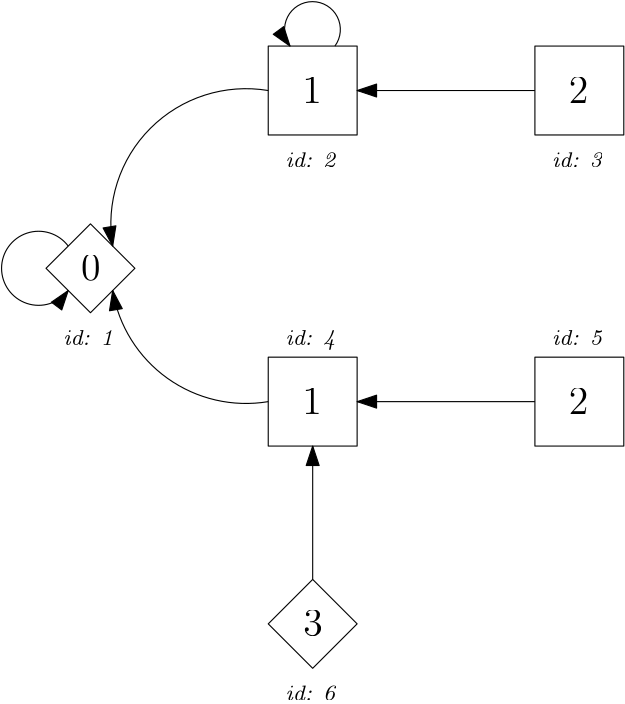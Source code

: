 <?xml version="1.0"?>
<!DOCTYPE ipe SYSTEM "ipe.dtd">
<ipe version="70206" creator="Ipe 7.2.6">
<info created="D:20170327203743" modified="D:20170327203743"/>
<ipestyle name="basic">
<symbol name="arrow/arc(spx)">
<path stroke="sym-stroke" fill="sym-stroke" pen="sym-pen">
0 0 m
-1 0.333 l
-1 -0.333 l
h
</path>
</symbol>
<symbol name="arrow/farc(spx)">
<path stroke="sym-stroke" fill="white" pen="sym-pen">
0 0 m
-1 0.333 l
-1 -0.333 l
h
</path>
</symbol>
<symbol name="arrow/ptarc(spx)">
<path stroke="sym-stroke" fill="sym-stroke" pen="sym-pen">
0 0 m
-1 0.333 l
-0.8 0 l
-1 -0.333 l
h
</path>
</symbol>
<symbol name="arrow/fptarc(spx)">
<path stroke="sym-stroke" fill="white" pen="sym-pen">
0 0 m
-1 0.333 l
-0.8 0 l
-1 -0.333 l
h
</path>
</symbol>
<symbol name="mark/circle(sx)" transformations="translations">
<path fill="sym-stroke">
0.6 0 0 0.6 0 0 e
0.4 0 0 0.4 0 0 e
</path>
</symbol>
<symbol name="mark/disk(sx)" transformations="translations">
<path fill="sym-stroke">
0.6 0 0 0.6 0 0 e
</path>
</symbol>
<symbol name="mark/fdisk(sfx)" transformations="translations">
<group>
<path fill="sym-fill">
0.5 0 0 0.5 0 0 e
</path>
<path fill="sym-stroke" fillrule="eofill">
0.6 0 0 0.6 0 0 e
0.4 0 0 0.4 0 0 e
</path>
</group>
</symbol>
<symbol name="mark/box(sx)" transformations="translations">
<path fill="sym-stroke" fillrule="eofill">
-0.6 -0.6 m
0.6 -0.6 l
0.6 0.6 l
-0.6 0.6 l
h
-0.4 -0.4 m
0.4 -0.4 l
0.4 0.4 l
-0.4 0.4 l
h
</path>
</symbol>
<symbol name="mark/square(sx)" transformations="translations">
<path fill="sym-stroke">
-0.6 -0.6 m
0.6 -0.6 l
0.6 0.6 l
-0.6 0.6 l
h
</path>
</symbol>
<symbol name="mark/fsquare(sfx)" transformations="translations">
<group>
<path fill="sym-fill">
-0.5 -0.5 m
0.5 -0.5 l
0.5 0.5 l
-0.5 0.5 l
h
</path>
<path fill="sym-stroke" fillrule="eofill">
-0.6 -0.6 m
0.6 -0.6 l
0.6 0.6 l
-0.6 0.6 l
h
-0.4 -0.4 m
0.4 -0.4 l
0.4 0.4 l
-0.4 0.4 l
h
</path>
</group>
</symbol>
<symbol name="mark/cross(sx)" transformations="translations">
<group>
<path fill="sym-stroke">
-0.43 -0.57 m
0.57 0.43 l
0.43 0.57 l
-0.57 -0.43 l
h
</path>
<path fill="sym-stroke">
-0.43 0.57 m
0.57 -0.43 l
0.43 -0.57 l
-0.57 0.43 l
h
</path>
</group>
</symbol>
<symbol name="arrow/fnormal(spx)">
<path stroke="sym-stroke" fill="white" pen="sym-pen">
0 0 m
-1 0.333 l
-1 -0.333 l
h
</path>
</symbol>
<symbol name="arrow/pointed(spx)">
<path stroke="sym-stroke" fill="sym-stroke" pen="sym-pen">
0 0 m
-1 0.333 l
-0.8 0 l
-1 -0.333 l
h
</path>
</symbol>
<symbol name="arrow/fpointed(spx)">
<path stroke="sym-stroke" fill="white" pen="sym-pen">
0 0 m
-1 0.333 l
-0.8 0 l
-1 -0.333 l
h
</path>
</symbol>
<symbol name="arrow/linear(spx)">
<path stroke="sym-stroke" pen="sym-pen">
-1 0.333 m
0 0 l
-1 -0.333 l
</path>
</symbol>
<symbol name="arrow/fdouble(spx)">
<path stroke="sym-stroke" fill="white" pen="sym-pen">
0 0 m
-1 0.333 l
-1 -0.333 l
h
-1 0 m
-2 0.333 l
-2 -0.333 l
h
</path>
</symbol>
<symbol name="arrow/double(spx)">
<path stroke="sym-stroke" fill="sym-stroke" pen="sym-pen">
0 0 m
-1 0.333 l
-1 -0.333 l
h
-1 0 m
-2 0.333 l
-2 -0.333 l
h
</path>
</symbol>
<pen name="heavier" value="0.8"/>
<pen name="fat" value="1.2"/>
<pen name="ultrafat" value="2"/>
<symbolsize name="large" value="5"/>
<symbolsize name="small" value="2"/>
<symbolsize name="tiny" value="1.1"/>
<arrowsize name="large" value="10"/>
<arrowsize name="small" value="5"/>
<arrowsize name="tiny" value="3"/>
<color name="red" value="1 0 0"/>
<color name="green" value="0 1 0"/>
<color name="blue" value="0 0 1"/>
<color name="yellow" value="1 1 0"/>
<color name="orange" value="1 0.647 0"/>
<color name="gold" value="1 0.843 0"/>
<color name="purple" value="0.627 0.125 0.941"/>
<color name="gray" value="0.745"/>
<color name="brown" value="0.647 0.165 0.165"/>
<color name="navy" value="0 0 0.502"/>
<color name="pink" value="1 0.753 0.796"/>
<color name="seagreen" value="0.18 0.545 0.341"/>
<color name="turquoise" value="0.251 0.878 0.816"/>
<color name="violet" value="0.933 0.51 0.933"/>
<color name="darkblue" value="0 0 0.545"/>
<color name="darkcyan" value="0 0.545 0.545"/>
<color name="darkgray" value="0.663"/>
<color name="darkgreen" value="0 0.392 0"/>
<color name="darkmagenta" value="0.545 0 0.545"/>
<color name="darkorange" value="1 0.549 0"/>
<color name="darkred" value="0.545 0 0"/>
<color name="lightblue" value="0.678 0.847 0.902"/>
<color name="lightcyan" value="0.878 1 1"/>
<color name="lightgray" value="0.827"/>
<color name="lightgreen" value="0.565 0.933 0.565"/>
<color name="lightyellow" value="1 1 0.878"/>
<dashstyle name="dashed" value="[4] 0"/>
<dashstyle name="dotted" value="[1 3] 0"/>
<dashstyle name="dash dotted" value="[4 2 1 2] 0"/>
<dashstyle name="dash dot dotted" value="[4 2 1 2 1 2] 0"/>
<textsize name="large" value="\large"/>
<textsize name="Large" value="\Large"/>
<textsize name="LARGE" value="\LARGE"/>
<textsize name="huge" value="\huge"/>
<textsize name="Huge" value="\Huge"/>
<textsize name="small" value="\small"/>
<textsize name="footnote" value="\footnotesize"/>
<textsize name="tiny" value="\tiny"/>
<textstyle name="center" begin="\begin{center}" end="\end{center}"/>
<textstyle name="itemize" begin="\begin{itemize}" end="\end{itemize}"/>
<textstyle name="item" begin="\begin{itemize}\item{}" end="\end{itemize}"/>
<gridsize name="4 pts" value="4"/>
<gridsize name="8 pts (~3 mm)" value="8"/>
<gridsize name="16 pts (~6 mm)" value="16"/>
<gridsize name="32 pts (~12 mm)" value="32"/>
<gridsize name="10 pts (~3.5 mm)" value="10"/>
<gridsize name="20 pts (~7 mm)" value="20"/>
<gridsize name="14 pts (~5 mm)" value="14"/>
<gridsize name="28 pts (~10 mm)" value="28"/>
<gridsize name="56 pts (~20 mm)" value="56"/>
<anglesize name="90 deg" value="90"/>
<anglesize name="60 deg" value="60"/>
<anglesize name="45 deg" value="45"/>
<anglesize name="30 deg" value="30"/>
<anglesize name="22.5 deg" value="22.5"/>
<opacity name="10%" value="0.1"/>
<opacity name="30%" value="0.3"/>
<opacity name="50%" value="0.5"/>
<opacity name="75%" value="0.75"/>
<tiling name="falling" angle="-60" step="4" width="1"/>
<tiling name="rising" angle="30" step="4" width="1"/>
</ipestyle>
<page>
<layer name="alpha"/>
<view layers="alpha" active="alpha"/>
<path layer="alpha" matrix="1 0 0 1 -144 -48" stroke="black">
208 768 m
192 752 l
208 736 l
224 752 l
h
</path>
<text matrix="1 0 0 1 -13.103 -52.303" transformations="translations" pos="73.7103 751.821" stroke="black" type="label" width="7.024" height="9.245" depth="0" valign="baseline" size="Large" style="math">0</text>
<path matrix="1 0 0 1 64 16" stroke="black">
64 768 m
64 736 l
96 736 l
96 768 l
h
</path>
<text matrix="1 0 0 1 66.51 11.697" transformations="translations" pos="73.7103 751.821" stroke="black" type="label" width="7.024" height="9.245" depth="0" valign="baseline" size="Large" style="math">1</text>
<text matrix="1 0 0 1 70.172 -43.579" transformations="translations" pos="64 784" stroke="black" type="label" width="17.927" height="5.535" depth="0" valign="baseline" size="footnote">\it id: 2</text>
<path matrix="1 0 0 1 64 -96" stroke="black">
64 768 m
64 736 l
96 736 l
96 768 l
h
</path>
<text matrix="1 0 0 1 66.51 -100.303" transformations="translations" pos="73.7103 751.821" stroke="black" type="label" width="7.024" height="9.245" depth="0" valign="baseline" size="Large" style="math">1</text>
<text matrix="1 0 0 1 70.172 -107.579" transformations="translations" pos="64 784" stroke="black" type="label" width="17.927" height="5.535" depth="1.55" valign="baseline" size="footnote">\it id: 4</text>
<path matrix="1 0 0 1 160 16" stroke="black">
64 768 m
64 736 l
96 736 l
96 768 l
h
</path>
<text matrix="1 0 0 1 162.51 11.697" transformations="translations" pos="73.7103 751.821" stroke="black" type="label" width="7.024" height="9.245" depth="0" valign="baseline" size="Large" style="math">2</text>
<text matrix="1 0 0 1 166.172 -43.579" transformations="translations" pos="64 784" stroke="black" type="label" width="17.927" height="5.535" depth="0" valign="baseline" size="footnote">\it id: 3</text>
<path matrix="1 0 0 1 160 -96" stroke="black">
64 768 m
64 736 l
96 736 l
96 768 l
h
</path>
<text matrix="1 0 0 1 162.51 -100.303" transformations="translations" pos="73.7103 751.821" stroke="black" type="label" width="7.024" height="9.245" depth="0" valign="baseline" size="Large" style="math">2</text>
<path matrix="1 0 0 1 -64 -176" stroke="black">
208 768 m
192 752 l
208 736 l
224 752 l
h
</path>
<text matrix="1 0 0 1 66.897 -180.303" transformations="translations" pos="73.7103 751.821" stroke="black" type="label" width="7.024" height="9.245" depth="0" valign="baseline" size="Large" style="math">3</text>
<text matrix="1 0 0 1 70.172 -235.579" transformations="translations" pos="64 784" stroke="black" type="label" width="17.927" height="5.535" depth="0" valign="baseline" size="footnote">\it id: 6</text>
<text matrix="1 0 0 1 -9.828 -107.579" transformations="translations" pos="64 784" stroke="black" type="label" width="17.927" height="5.535" depth="0" valign="baseline" size="footnote">\it id: 1</text>
<text matrix="1 0 0 1 166.172 -107.579" transformations="translations" pos="64 784" stroke="black" type="label" width="17.927" height="5.535" depth="0" valign="baseline" size="footnote">\it id: 5</text>
<path matrix="1 0 0 1 0 -48" stroke="black" arrow="normal/normal">
224 816 m
160 816 l
</path>
<path matrix="1 0 0 1 0 -48" stroke="black" arrow="normal/normal">
224 704 m
160 704 l
</path>
<path matrix="1 0 0 1 0 -48" stroke="black" arrow="normal/normal">
144 640 m
144 688 l
</path>
<path stroke="black" arrow="normal/normal">
128 768 m
48.6621 0 0 48.6621 120 720 72 712 a
</path>
<path stroke="black" arrow="normal/normal">
128 656 m
48.6621 0 0 -48.6621 120 704 72 696 a
</path>
<path stroke="black" arrow="normal/normal">
56 712 m
13.3333 0 0 13.3333 45.3333 704 56 696 a
</path>
<path stroke="black" arrow="normal/normal">
152 784 m
10.0404 0 0 10.0404 143.92 789.96 135.84 784 a
</path>
</page>
</ipe>
